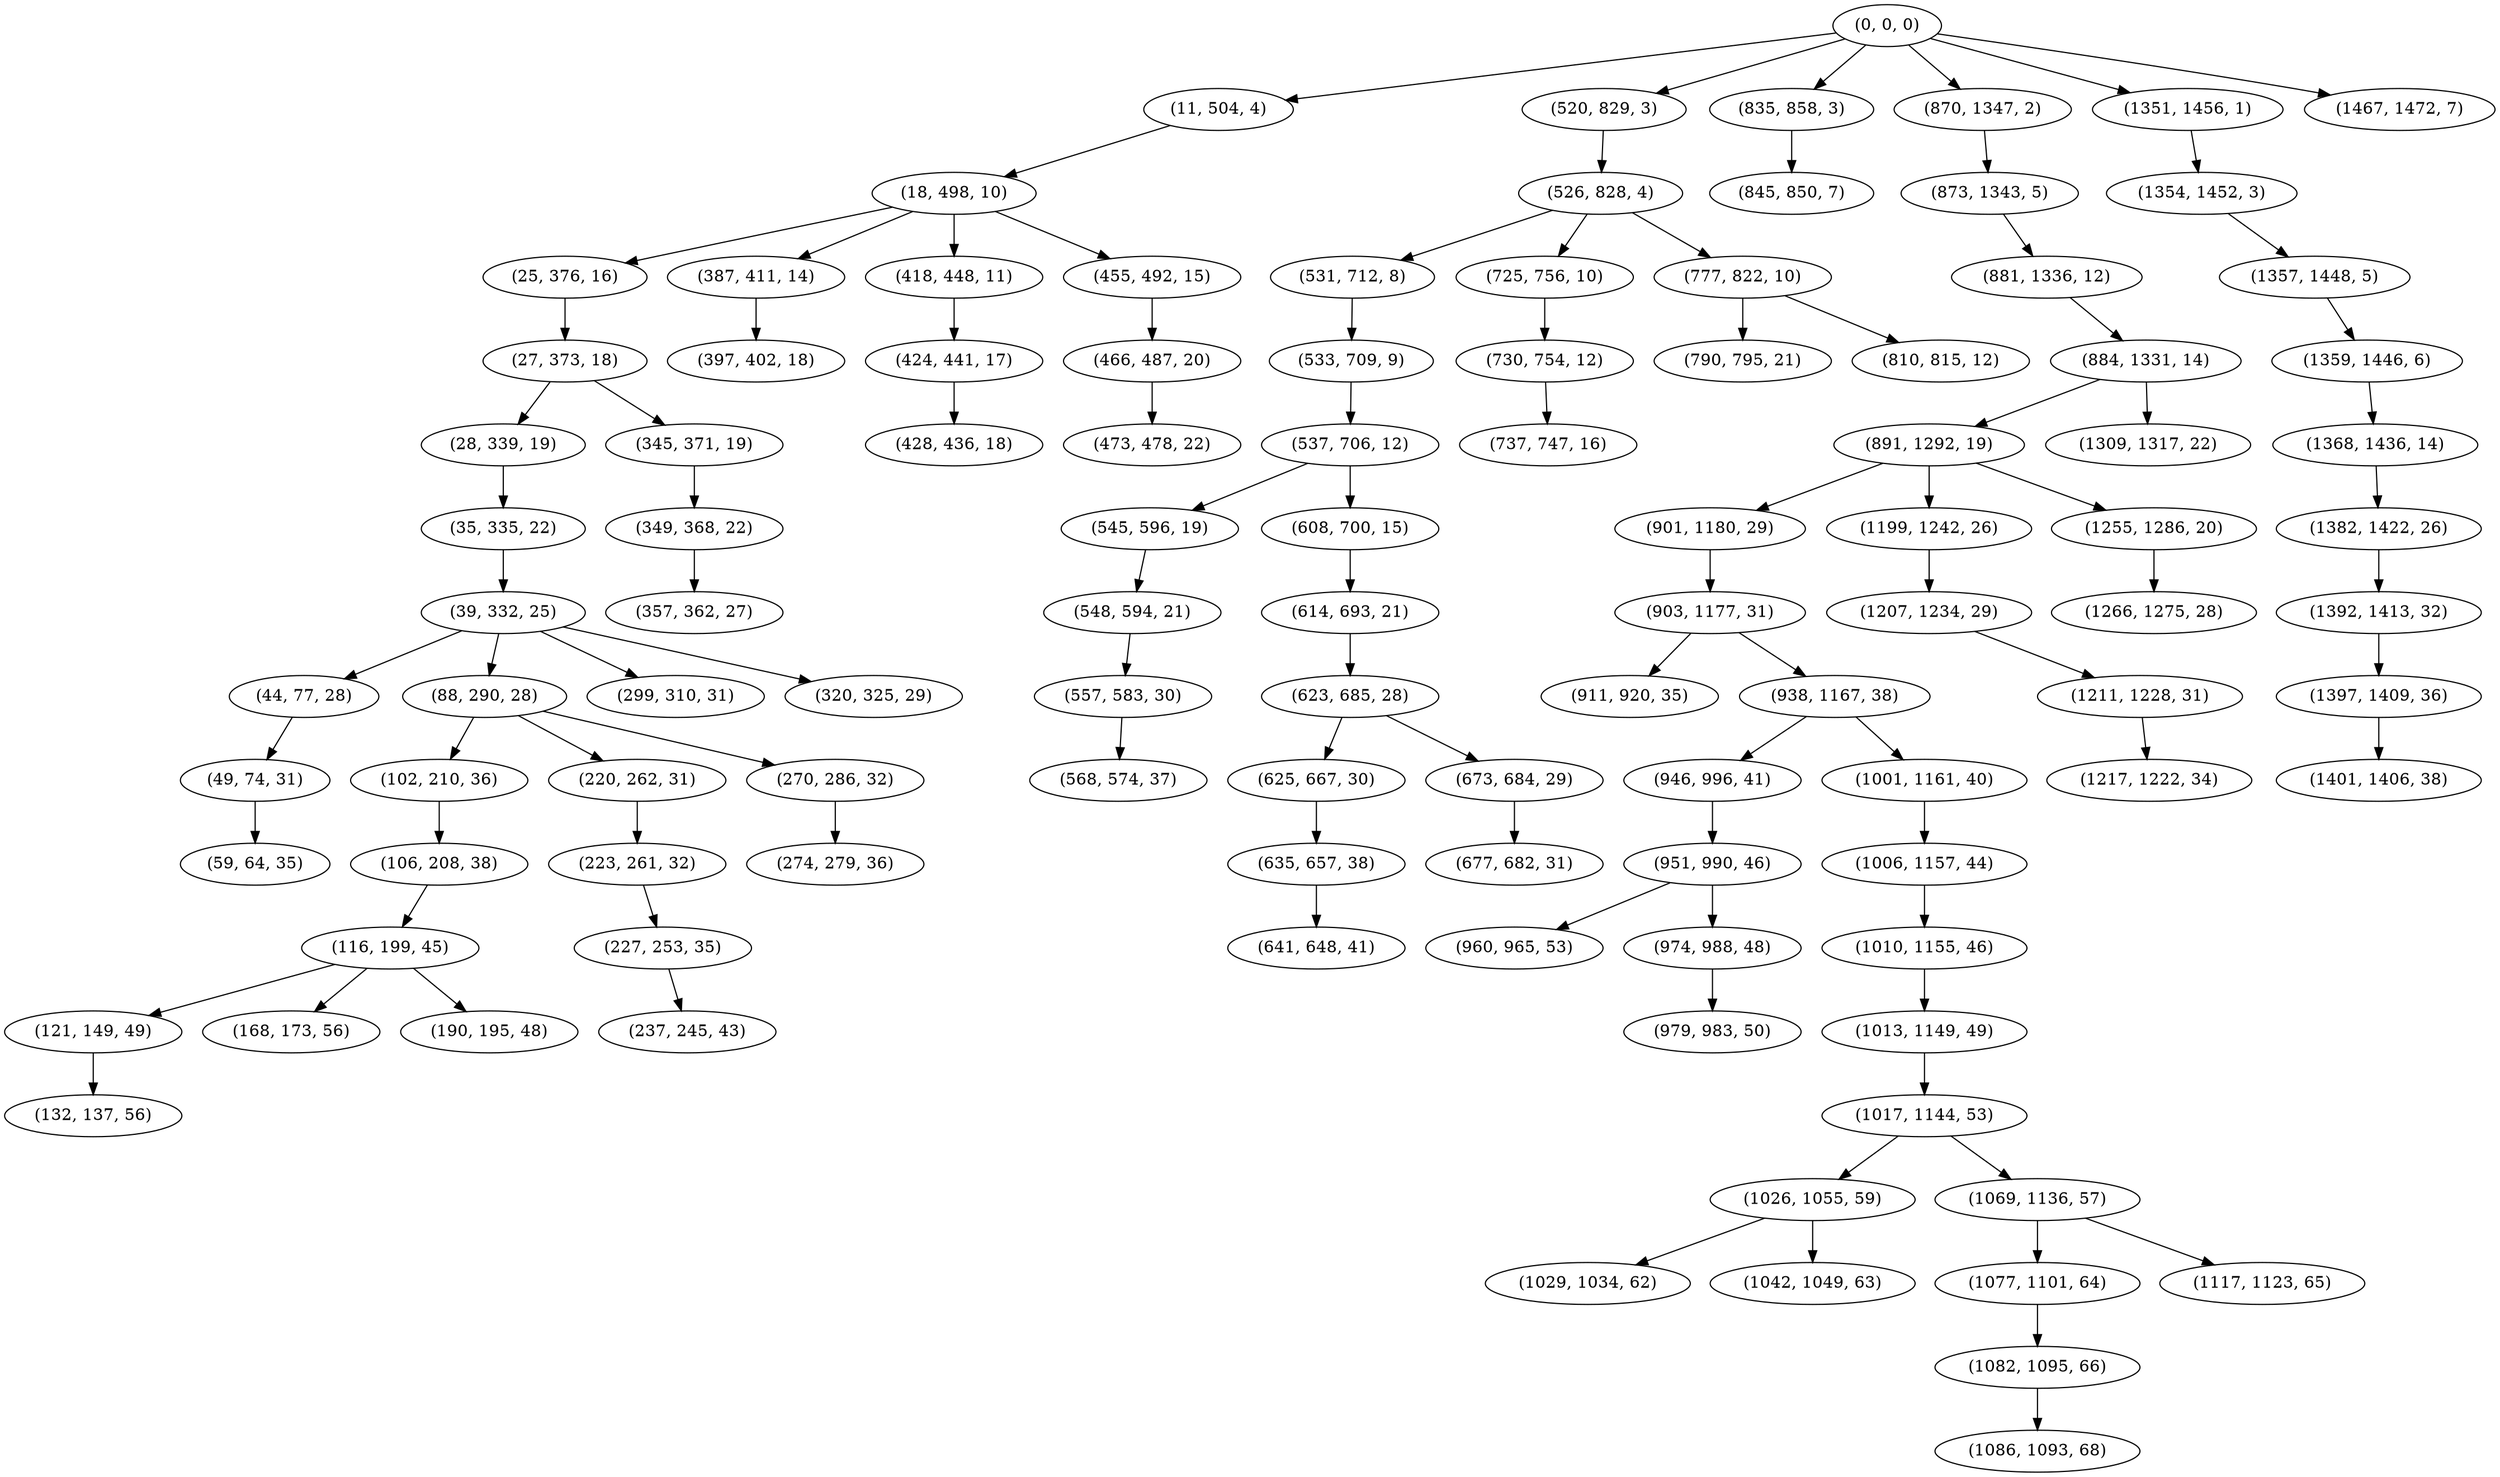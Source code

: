 digraph tree {
    "(0, 0, 0)";
    "(11, 504, 4)";
    "(18, 498, 10)";
    "(25, 376, 16)";
    "(27, 373, 18)";
    "(28, 339, 19)";
    "(35, 335, 22)";
    "(39, 332, 25)";
    "(44, 77, 28)";
    "(49, 74, 31)";
    "(59, 64, 35)";
    "(88, 290, 28)";
    "(102, 210, 36)";
    "(106, 208, 38)";
    "(116, 199, 45)";
    "(121, 149, 49)";
    "(132, 137, 56)";
    "(168, 173, 56)";
    "(190, 195, 48)";
    "(220, 262, 31)";
    "(223, 261, 32)";
    "(227, 253, 35)";
    "(237, 245, 43)";
    "(270, 286, 32)";
    "(274, 279, 36)";
    "(299, 310, 31)";
    "(320, 325, 29)";
    "(345, 371, 19)";
    "(349, 368, 22)";
    "(357, 362, 27)";
    "(387, 411, 14)";
    "(397, 402, 18)";
    "(418, 448, 11)";
    "(424, 441, 17)";
    "(428, 436, 18)";
    "(455, 492, 15)";
    "(466, 487, 20)";
    "(473, 478, 22)";
    "(520, 829, 3)";
    "(526, 828, 4)";
    "(531, 712, 8)";
    "(533, 709, 9)";
    "(537, 706, 12)";
    "(545, 596, 19)";
    "(548, 594, 21)";
    "(557, 583, 30)";
    "(568, 574, 37)";
    "(608, 700, 15)";
    "(614, 693, 21)";
    "(623, 685, 28)";
    "(625, 667, 30)";
    "(635, 657, 38)";
    "(641, 648, 41)";
    "(673, 684, 29)";
    "(677, 682, 31)";
    "(725, 756, 10)";
    "(730, 754, 12)";
    "(737, 747, 16)";
    "(777, 822, 10)";
    "(790, 795, 21)";
    "(810, 815, 12)";
    "(835, 858, 3)";
    "(845, 850, 7)";
    "(870, 1347, 2)";
    "(873, 1343, 5)";
    "(881, 1336, 12)";
    "(884, 1331, 14)";
    "(891, 1292, 19)";
    "(901, 1180, 29)";
    "(903, 1177, 31)";
    "(911, 920, 35)";
    "(938, 1167, 38)";
    "(946, 996, 41)";
    "(951, 990, 46)";
    "(960, 965, 53)";
    "(974, 988, 48)";
    "(979, 983, 50)";
    "(1001, 1161, 40)";
    "(1006, 1157, 44)";
    "(1010, 1155, 46)";
    "(1013, 1149, 49)";
    "(1017, 1144, 53)";
    "(1026, 1055, 59)";
    "(1029, 1034, 62)";
    "(1042, 1049, 63)";
    "(1069, 1136, 57)";
    "(1077, 1101, 64)";
    "(1082, 1095, 66)";
    "(1086, 1093, 68)";
    "(1117, 1123, 65)";
    "(1199, 1242, 26)";
    "(1207, 1234, 29)";
    "(1211, 1228, 31)";
    "(1217, 1222, 34)";
    "(1255, 1286, 20)";
    "(1266, 1275, 28)";
    "(1309, 1317, 22)";
    "(1351, 1456, 1)";
    "(1354, 1452, 3)";
    "(1357, 1448, 5)";
    "(1359, 1446, 6)";
    "(1368, 1436, 14)";
    "(1382, 1422, 26)";
    "(1392, 1413, 32)";
    "(1397, 1409, 36)";
    "(1401, 1406, 38)";
    "(1467, 1472, 7)";
    "(0, 0, 0)" -> "(11, 504, 4)";
    "(0, 0, 0)" -> "(520, 829, 3)";
    "(0, 0, 0)" -> "(835, 858, 3)";
    "(0, 0, 0)" -> "(870, 1347, 2)";
    "(0, 0, 0)" -> "(1351, 1456, 1)";
    "(0, 0, 0)" -> "(1467, 1472, 7)";
    "(11, 504, 4)" -> "(18, 498, 10)";
    "(18, 498, 10)" -> "(25, 376, 16)";
    "(18, 498, 10)" -> "(387, 411, 14)";
    "(18, 498, 10)" -> "(418, 448, 11)";
    "(18, 498, 10)" -> "(455, 492, 15)";
    "(25, 376, 16)" -> "(27, 373, 18)";
    "(27, 373, 18)" -> "(28, 339, 19)";
    "(27, 373, 18)" -> "(345, 371, 19)";
    "(28, 339, 19)" -> "(35, 335, 22)";
    "(35, 335, 22)" -> "(39, 332, 25)";
    "(39, 332, 25)" -> "(44, 77, 28)";
    "(39, 332, 25)" -> "(88, 290, 28)";
    "(39, 332, 25)" -> "(299, 310, 31)";
    "(39, 332, 25)" -> "(320, 325, 29)";
    "(44, 77, 28)" -> "(49, 74, 31)";
    "(49, 74, 31)" -> "(59, 64, 35)";
    "(88, 290, 28)" -> "(102, 210, 36)";
    "(88, 290, 28)" -> "(220, 262, 31)";
    "(88, 290, 28)" -> "(270, 286, 32)";
    "(102, 210, 36)" -> "(106, 208, 38)";
    "(106, 208, 38)" -> "(116, 199, 45)";
    "(116, 199, 45)" -> "(121, 149, 49)";
    "(116, 199, 45)" -> "(168, 173, 56)";
    "(116, 199, 45)" -> "(190, 195, 48)";
    "(121, 149, 49)" -> "(132, 137, 56)";
    "(220, 262, 31)" -> "(223, 261, 32)";
    "(223, 261, 32)" -> "(227, 253, 35)";
    "(227, 253, 35)" -> "(237, 245, 43)";
    "(270, 286, 32)" -> "(274, 279, 36)";
    "(345, 371, 19)" -> "(349, 368, 22)";
    "(349, 368, 22)" -> "(357, 362, 27)";
    "(387, 411, 14)" -> "(397, 402, 18)";
    "(418, 448, 11)" -> "(424, 441, 17)";
    "(424, 441, 17)" -> "(428, 436, 18)";
    "(455, 492, 15)" -> "(466, 487, 20)";
    "(466, 487, 20)" -> "(473, 478, 22)";
    "(520, 829, 3)" -> "(526, 828, 4)";
    "(526, 828, 4)" -> "(531, 712, 8)";
    "(526, 828, 4)" -> "(725, 756, 10)";
    "(526, 828, 4)" -> "(777, 822, 10)";
    "(531, 712, 8)" -> "(533, 709, 9)";
    "(533, 709, 9)" -> "(537, 706, 12)";
    "(537, 706, 12)" -> "(545, 596, 19)";
    "(537, 706, 12)" -> "(608, 700, 15)";
    "(545, 596, 19)" -> "(548, 594, 21)";
    "(548, 594, 21)" -> "(557, 583, 30)";
    "(557, 583, 30)" -> "(568, 574, 37)";
    "(608, 700, 15)" -> "(614, 693, 21)";
    "(614, 693, 21)" -> "(623, 685, 28)";
    "(623, 685, 28)" -> "(625, 667, 30)";
    "(623, 685, 28)" -> "(673, 684, 29)";
    "(625, 667, 30)" -> "(635, 657, 38)";
    "(635, 657, 38)" -> "(641, 648, 41)";
    "(673, 684, 29)" -> "(677, 682, 31)";
    "(725, 756, 10)" -> "(730, 754, 12)";
    "(730, 754, 12)" -> "(737, 747, 16)";
    "(777, 822, 10)" -> "(790, 795, 21)";
    "(777, 822, 10)" -> "(810, 815, 12)";
    "(835, 858, 3)" -> "(845, 850, 7)";
    "(870, 1347, 2)" -> "(873, 1343, 5)";
    "(873, 1343, 5)" -> "(881, 1336, 12)";
    "(881, 1336, 12)" -> "(884, 1331, 14)";
    "(884, 1331, 14)" -> "(891, 1292, 19)";
    "(884, 1331, 14)" -> "(1309, 1317, 22)";
    "(891, 1292, 19)" -> "(901, 1180, 29)";
    "(891, 1292, 19)" -> "(1199, 1242, 26)";
    "(891, 1292, 19)" -> "(1255, 1286, 20)";
    "(901, 1180, 29)" -> "(903, 1177, 31)";
    "(903, 1177, 31)" -> "(911, 920, 35)";
    "(903, 1177, 31)" -> "(938, 1167, 38)";
    "(938, 1167, 38)" -> "(946, 996, 41)";
    "(938, 1167, 38)" -> "(1001, 1161, 40)";
    "(946, 996, 41)" -> "(951, 990, 46)";
    "(951, 990, 46)" -> "(960, 965, 53)";
    "(951, 990, 46)" -> "(974, 988, 48)";
    "(974, 988, 48)" -> "(979, 983, 50)";
    "(1001, 1161, 40)" -> "(1006, 1157, 44)";
    "(1006, 1157, 44)" -> "(1010, 1155, 46)";
    "(1010, 1155, 46)" -> "(1013, 1149, 49)";
    "(1013, 1149, 49)" -> "(1017, 1144, 53)";
    "(1017, 1144, 53)" -> "(1026, 1055, 59)";
    "(1017, 1144, 53)" -> "(1069, 1136, 57)";
    "(1026, 1055, 59)" -> "(1029, 1034, 62)";
    "(1026, 1055, 59)" -> "(1042, 1049, 63)";
    "(1069, 1136, 57)" -> "(1077, 1101, 64)";
    "(1069, 1136, 57)" -> "(1117, 1123, 65)";
    "(1077, 1101, 64)" -> "(1082, 1095, 66)";
    "(1082, 1095, 66)" -> "(1086, 1093, 68)";
    "(1199, 1242, 26)" -> "(1207, 1234, 29)";
    "(1207, 1234, 29)" -> "(1211, 1228, 31)";
    "(1211, 1228, 31)" -> "(1217, 1222, 34)";
    "(1255, 1286, 20)" -> "(1266, 1275, 28)";
    "(1351, 1456, 1)" -> "(1354, 1452, 3)";
    "(1354, 1452, 3)" -> "(1357, 1448, 5)";
    "(1357, 1448, 5)" -> "(1359, 1446, 6)";
    "(1359, 1446, 6)" -> "(1368, 1436, 14)";
    "(1368, 1436, 14)" -> "(1382, 1422, 26)";
    "(1382, 1422, 26)" -> "(1392, 1413, 32)";
    "(1392, 1413, 32)" -> "(1397, 1409, 36)";
    "(1397, 1409, 36)" -> "(1401, 1406, 38)";
}
